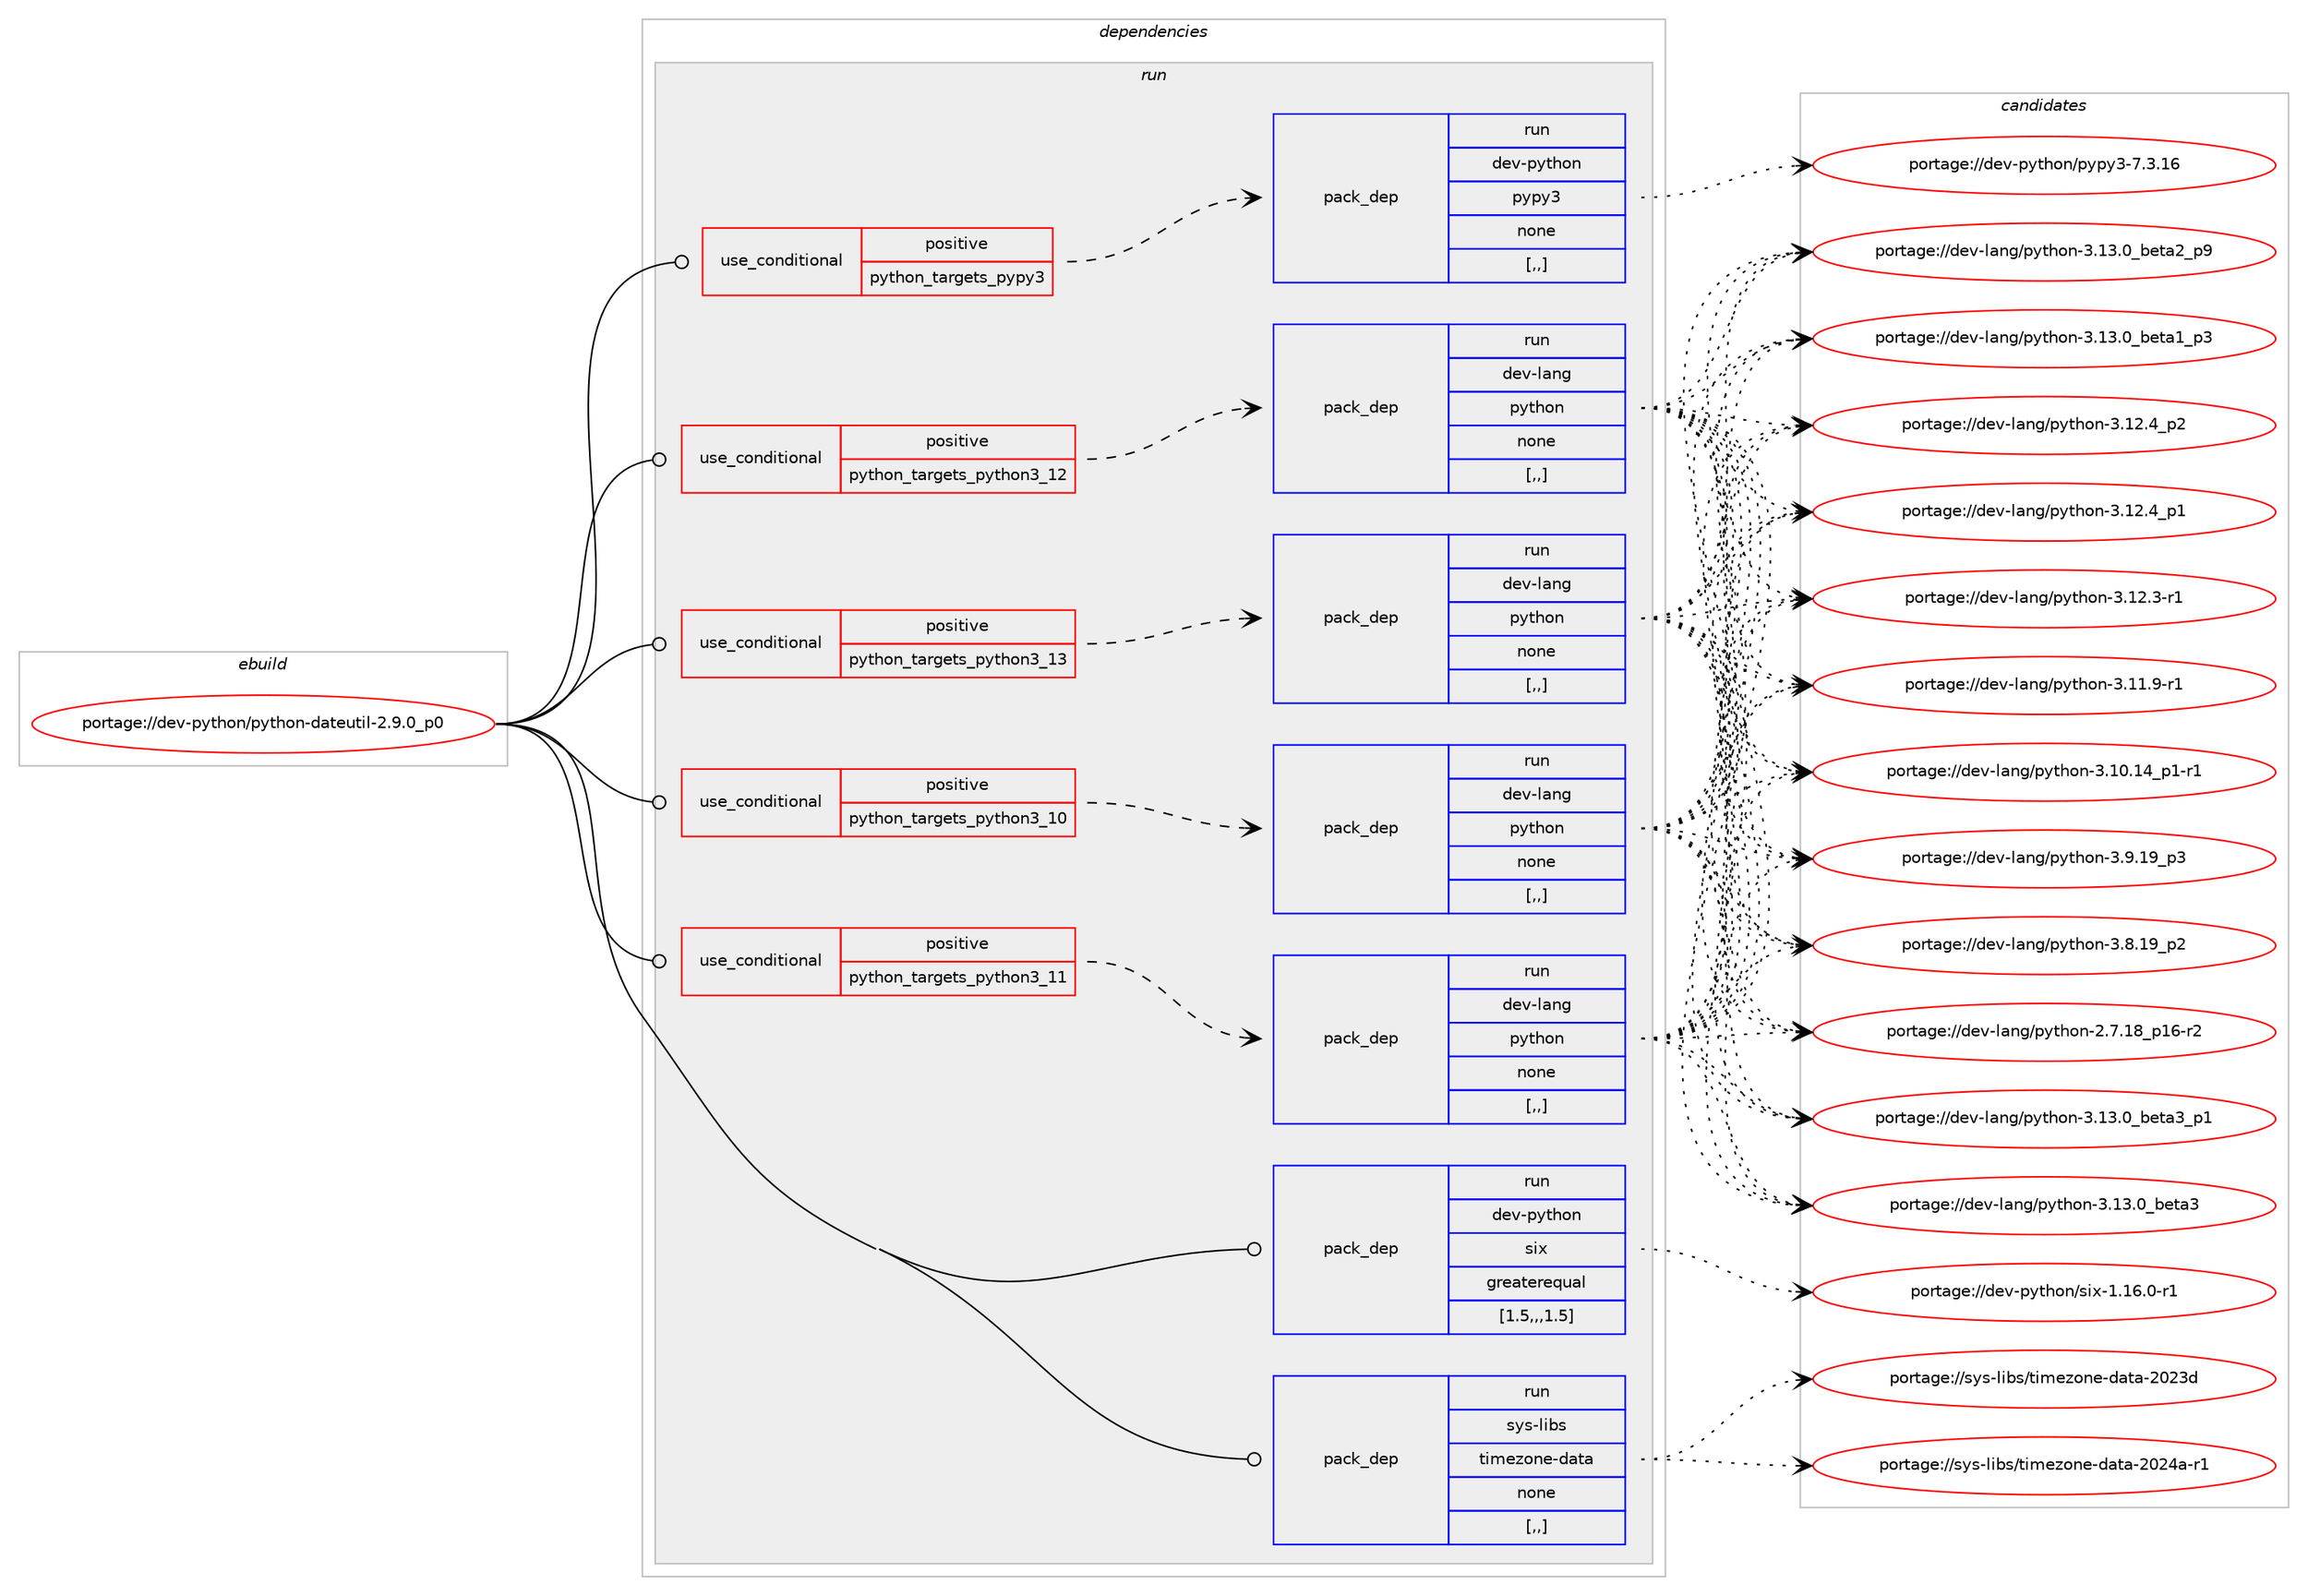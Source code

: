 digraph prolog {

# *************
# Graph options
# *************

newrank=true;
concentrate=true;
compound=true;
graph [rankdir=LR,fontname=Helvetica,fontsize=10,ranksep=1.5];#, ranksep=2.5, nodesep=0.2];
edge  [arrowhead=vee];
node  [fontname=Helvetica,fontsize=10];

# **********
# The ebuild
# **********

subgraph cluster_leftcol {
color=gray;
label=<<i>ebuild</i>>;
id [label="portage://dev-python/python-dateutil-2.9.0_p0", color=red, width=4, href="../dev-python/python-dateutil-2.9.0_p0.svg"];
}

# ****************
# The dependencies
# ****************

subgraph cluster_midcol {
color=gray;
label=<<i>dependencies</i>>;
subgraph cluster_compile {
fillcolor="#eeeeee";
style=filled;
label=<<i>compile</i>>;
}
subgraph cluster_compileandrun {
fillcolor="#eeeeee";
style=filled;
label=<<i>compile and run</i>>;
}
subgraph cluster_run {
fillcolor="#eeeeee";
style=filled;
label=<<i>run</i>>;
subgraph cond38037 {
dependency159367 [label=<<TABLE BORDER="0" CELLBORDER="1" CELLSPACING="0" CELLPADDING="4"><TR><TD ROWSPAN="3" CELLPADDING="10">use_conditional</TD></TR><TR><TD>positive</TD></TR><TR><TD>python_targets_pypy3</TD></TR></TABLE>>, shape=none, color=red];
subgraph pack120060 {
dependency159368 [label=<<TABLE BORDER="0" CELLBORDER="1" CELLSPACING="0" CELLPADDING="4" WIDTH="220"><TR><TD ROWSPAN="6" CELLPADDING="30">pack_dep</TD></TR><TR><TD WIDTH="110">run</TD></TR><TR><TD>dev-python</TD></TR><TR><TD>pypy3</TD></TR><TR><TD>none</TD></TR><TR><TD>[,,]</TD></TR></TABLE>>, shape=none, color=blue];
}
dependency159367:e -> dependency159368:w [weight=20,style="dashed",arrowhead="vee"];
}
id:e -> dependency159367:w [weight=20,style="solid",arrowhead="odot"];
subgraph cond38038 {
dependency159369 [label=<<TABLE BORDER="0" CELLBORDER="1" CELLSPACING="0" CELLPADDING="4"><TR><TD ROWSPAN="3" CELLPADDING="10">use_conditional</TD></TR><TR><TD>positive</TD></TR><TR><TD>python_targets_python3_10</TD></TR></TABLE>>, shape=none, color=red];
subgraph pack120061 {
dependency159370 [label=<<TABLE BORDER="0" CELLBORDER="1" CELLSPACING="0" CELLPADDING="4" WIDTH="220"><TR><TD ROWSPAN="6" CELLPADDING="30">pack_dep</TD></TR><TR><TD WIDTH="110">run</TD></TR><TR><TD>dev-lang</TD></TR><TR><TD>python</TD></TR><TR><TD>none</TD></TR><TR><TD>[,,]</TD></TR></TABLE>>, shape=none, color=blue];
}
dependency159369:e -> dependency159370:w [weight=20,style="dashed",arrowhead="vee"];
}
id:e -> dependency159369:w [weight=20,style="solid",arrowhead="odot"];
subgraph cond38039 {
dependency159371 [label=<<TABLE BORDER="0" CELLBORDER="1" CELLSPACING="0" CELLPADDING="4"><TR><TD ROWSPAN="3" CELLPADDING="10">use_conditional</TD></TR><TR><TD>positive</TD></TR><TR><TD>python_targets_python3_11</TD></TR></TABLE>>, shape=none, color=red];
subgraph pack120062 {
dependency159372 [label=<<TABLE BORDER="0" CELLBORDER="1" CELLSPACING="0" CELLPADDING="4" WIDTH="220"><TR><TD ROWSPAN="6" CELLPADDING="30">pack_dep</TD></TR><TR><TD WIDTH="110">run</TD></TR><TR><TD>dev-lang</TD></TR><TR><TD>python</TD></TR><TR><TD>none</TD></TR><TR><TD>[,,]</TD></TR></TABLE>>, shape=none, color=blue];
}
dependency159371:e -> dependency159372:w [weight=20,style="dashed",arrowhead="vee"];
}
id:e -> dependency159371:w [weight=20,style="solid",arrowhead="odot"];
subgraph cond38040 {
dependency159373 [label=<<TABLE BORDER="0" CELLBORDER="1" CELLSPACING="0" CELLPADDING="4"><TR><TD ROWSPAN="3" CELLPADDING="10">use_conditional</TD></TR><TR><TD>positive</TD></TR><TR><TD>python_targets_python3_12</TD></TR></TABLE>>, shape=none, color=red];
subgraph pack120063 {
dependency159374 [label=<<TABLE BORDER="0" CELLBORDER="1" CELLSPACING="0" CELLPADDING="4" WIDTH="220"><TR><TD ROWSPAN="6" CELLPADDING="30">pack_dep</TD></TR><TR><TD WIDTH="110">run</TD></TR><TR><TD>dev-lang</TD></TR><TR><TD>python</TD></TR><TR><TD>none</TD></TR><TR><TD>[,,]</TD></TR></TABLE>>, shape=none, color=blue];
}
dependency159373:e -> dependency159374:w [weight=20,style="dashed",arrowhead="vee"];
}
id:e -> dependency159373:w [weight=20,style="solid",arrowhead="odot"];
subgraph cond38041 {
dependency159375 [label=<<TABLE BORDER="0" CELLBORDER="1" CELLSPACING="0" CELLPADDING="4"><TR><TD ROWSPAN="3" CELLPADDING="10">use_conditional</TD></TR><TR><TD>positive</TD></TR><TR><TD>python_targets_python3_13</TD></TR></TABLE>>, shape=none, color=red];
subgraph pack120064 {
dependency159376 [label=<<TABLE BORDER="0" CELLBORDER="1" CELLSPACING="0" CELLPADDING="4" WIDTH="220"><TR><TD ROWSPAN="6" CELLPADDING="30">pack_dep</TD></TR><TR><TD WIDTH="110">run</TD></TR><TR><TD>dev-lang</TD></TR><TR><TD>python</TD></TR><TR><TD>none</TD></TR><TR><TD>[,,]</TD></TR></TABLE>>, shape=none, color=blue];
}
dependency159375:e -> dependency159376:w [weight=20,style="dashed",arrowhead="vee"];
}
id:e -> dependency159375:w [weight=20,style="solid",arrowhead="odot"];
subgraph pack120065 {
dependency159377 [label=<<TABLE BORDER="0" CELLBORDER="1" CELLSPACING="0" CELLPADDING="4" WIDTH="220"><TR><TD ROWSPAN="6" CELLPADDING="30">pack_dep</TD></TR><TR><TD WIDTH="110">run</TD></TR><TR><TD>dev-python</TD></TR><TR><TD>six</TD></TR><TR><TD>greaterequal</TD></TR><TR><TD>[1.5,,,1.5]</TD></TR></TABLE>>, shape=none, color=blue];
}
id:e -> dependency159377:w [weight=20,style="solid",arrowhead="odot"];
subgraph pack120066 {
dependency159378 [label=<<TABLE BORDER="0" CELLBORDER="1" CELLSPACING="0" CELLPADDING="4" WIDTH="220"><TR><TD ROWSPAN="6" CELLPADDING="30">pack_dep</TD></TR><TR><TD WIDTH="110">run</TD></TR><TR><TD>sys-libs</TD></TR><TR><TD>timezone-data</TD></TR><TR><TD>none</TD></TR><TR><TD>[,,]</TD></TR></TABLE>>, shape=none, color=blue];
}
id:e -> dependency159378:w [weight=20,style="solid",arrowhead="odot"];
}
}

# **************
# The candidates
# **************

subgraph cluster_choices {
rank=same;
color=gray;
label=<<i>candidates</i>>;

subgraph choice120060 {
color=black;
nodesep=1;
choice10010111845112121116104111110471121211121215145554651464954 [label="portage://dev-python/pypy3-7.3.16", color=red, width=4,href="../dev-python/pypy3-7.3.16.svg"];
dependency159368:e -> choice10010111845112121116104111110471121211121215145554651464954:w [style=dotted,weight="100"];
}
subgraph choice120061 {
color=black;
nodesep=1;
choice10010111845108971101034711212111610411111045514649514648959810111697519511249 [label="portage://dev-lang/python-3.13.0_beta3_p1", color=red, width=4,href="../dev-lang/python-3.13.0_beta3_p1.svg"];
choice1001011184510897110103471121211161041111104551464951464895981011169751 [label="portage://dev-lang/python-3.13.0_beta3", color=red, width=4,href="../dev-lang/python-3.13.0_beta3.svg"];
choice10010111845108971101034711212111610411111045514649514648959810111697509511257 [label="portage://dev-lang/python-3.13.0_beta2_p9", color=red, width=4,href="../dev-lang/python-3.13.0_beta2_p9.svg"];
choice10010111845108971101034711212111610411111045514649514648959810111697499511251 [label="portage://dev-lang/python-3.13.0_beta1_p3", color=red, width=4,href="../dev-lang/python-3.13.0_beta1_p3.svg"];
choice100101118451089711010347112121116104111110455146495046529511250 [label="portage://dev-lang/python-3.12.4_p2", color=red, width=4,href="../dev-lang/python-3.12.4_p2.svg"];
choice100101118451089711010347112121116104111110455146495046529511249 [label="portage://dev-lang/python-3.12.4_p1", color=red, width=4,href="../dev-lang/python-3.12.4_p1.svg"];
choice100101118451089711010347112121116104111110455146495046514511449 [label="portage://dev-lang/python-3.12.3-r1", color=red, width=4,href="../dev-lang/python-3.12.3-r1.svg"];
choice100101118451089711010347112121116104111110455146494946574511449 [label="portage://dev-lang/python-3.11.9-r1", color=red, width=4,href="../dev-lang/python-3.11.9-r1.svg"];
choice100101118451089711010347112121116104111110455146494846495295112494511449 [label="portage://dev-lang/python-3.10.14_p1-r1", color=red, width=4,href="../dev-lang/python-3.10.14_p1-r1.svg"];
choice100101118451089711010347112121116104111110455146574649579511251 [label="portage://dev-lang/python-3.9.19_p3", color=red, width=4,href="../dev-lang/python-3.9.19_p3.svg"];
choice100101118451089711010347112121116104111110455146564649579511250 [label="portage://dev-lang/python-3.8.19_p2", color=red, width=4,href="../dev-lang/python-3.8.19_p2.svg"];
choice100101118451089711010347112121116104111110455046554649569511249544511450 [label="portage://dev-lang/python-2.7.18_p16-r2", color=red, width=4,href="../dev-lang/python-2.7.18_p16-r2.svg"];
dependency159370:e -> choice10010111845108971101034711212111610411111045514649514648959810111697519511249:w [style=dotted,weight="100"];
dependency159370:e -> choice1001011184510897110103471121211161041111104551464951464895981011169751:w [style=dotted,weight="100"];
dependency159370:e -> choice10010111845108971101034711212111610411111045514649514648959810111697509511257:w [style=dotted,weight="100"];
dependency159370:e -> choice10010111845108971101034711212111610411111045514649514648959810111697499511251:w [style=dotted,weight="100"];
dependency159370:e -> choice100101118451089711010347112121116104111110455146495046529511250:w [style=dotted,weight="100"];
dependency159370:e -> choice100101118451089711010347112121116104111110455146495046529511249:w [style=dotted,weight="100"];
dependency159370:e -> choice100101118451089711010347112121116104111110455146495046514511449:w [style=dotted,weight="100"];
dependency159370:e -> choice100101118451089711010347112121116104111110455146494946574511449:w [style=dotted,weight="100"];
dependency159370:e -> choice100101118451089711010347112121116104111110455146494846495295112494511449:w [style=dotted,weight="100"];
dependency159370:e -> choice100101118451089711010347112121116104111110455146574649579511251:w [style=dotted,weight="100"];
dependency159370:e -> choice100101118451089711010347112121116104111110455146564649579511250:w [style=dotted,weight="100"];
dependency159370:e -> choice100101118451089711010347112121116104111110455046554649569511249544511450:w [style=dotted,weight="100"];
}
subgraph choice120062 {
color=black;
nodesep=1;
choice10010111845108971101034711212111610411111045514649514648959810111697519511249 [label="portage://dev-lang/python-3.13.0_beta3_p1", color=red, width=4,href="../dev-lang/python-3.13.0_beta3_p1.svg"];
choice1001011184510897110103471121211161041111104551464951464895981011169751 [label="portage://dev-lang/python-3.13.0_beta3", color=red, width=4,href="../dev-lang/python-3.13.0_beta3.svg"];
choice10010111845108971101034711212111610411111045514649514648959810111697509511257 [label="portage://dev-lang/python-3.13.0_beta2_p9", color=red, width=4,href="../dev-lang/python-3.13.0_beta2_p9.svg"];
choice10010111845108971101034711212111610411111045514649514648959810111697499511251 [label="portage://dev-lang/python-3.13.0_beta1_p3", color=red, width=4,href="../dev-lang/python-3.13.0_beta1_p3.svg"];
choice100101118451089711010347112121116104111110455146495046529511250 [label="portage://dev-lang/python-3.12.4_p2", color=red, width=4,href="../dev-lang/python-3.12.4_p2.svg"];
choice100101118451089711010347112121116104111110455146495046529511249 [label="portage://dev-lang/python-3.12.4_p1", color=red, width=4,href="../dev-lang/python-3.12.4_p1.svg"];
choice100101118451089711010347112121116104111110455146495046514511449 [label="portage://dev-lang/python-3.12.3-r1", color=red, width=4,href="../dev-lang/python-3.12.3-r1.svg"];
choice100101118451089711010347112121116104111110455146494946574511449 [label="portage://dev-lang/python-3.11.9-r1", color=red, width=4,href="../dev-lang/python-3.11.9-r1.svg"];
choice100101118451089711010347112121116104111110455146494846495295112494511449 [label="portage://dev-lang/python-3.10.14_p1-r1", color=red, width=4,href="../dev-lang/python-3.10.14_p1-r1.svg"];
choice100101118451089711010347112121116104111110455146574649579511251 [label="portage://dev-lang/python-3.9.19_p3", color=red, width=4,href="../dev-lang/python-3.9.19_p3.svg"];
choice100101118451089711010347112121116104111110455146564649579511250 [label="portage://dev-lang/python-3.8.19_p2", color=red, width=4,href="../dev-lang/python-3.8.19_p2.svg"];
choice100101118451089711010347112121116104111110455046554649569511249544511450 [label="portage://dev-lang/python-2.7.18_p16-r2", color=red, width=4,href="../dev-lang/python-2.7.18_p16-r2.svg"];
dependency159372:e -> choice10010111845108971101034711212111610411111045514649514648959810111697519511249:w [style=dotted,weight="100"];
dependency159372:e -> choice1001011184510897110103471121211161041111104551464951464895981011169751:w [style=dotted,weight="100"];
dependency159372:e -> choice10010111845108971101034711212111610411111045514649514648959810111697509511257:w [style=dotted,weight="100"];
dependency159372:e -> choice10010111845108971101034711212111610411111045514649514648959810111697499511251:w [style=dotted,weight="100"];
dependency159372:e -> choice100101118451089711010347112121116104111110455146495046529511250:w [style=dotted,weight="100"];
dependency159372:e -> choice100101118451089711010347112121116104111110455146495046529511249:w [style=dotted,weight="100"];
dependency159372:e -> choice100101118451089711010347112121116104111110455146495046514511449:w [style=dotted,weight="100"];
dependency159372:e -> choice100101118451089711010347112121116104111110455146494946574511449:w [style=dotted,weight="100"];
dependency159372:e -> choice100101118451089711010347112121116104111110455146494846495295112494511449:w [style=dotted,weight="100"];
dependency159372:e -> choice100101118451089711010347112121116104111110455146574649579511251:w [style=dotted,weight="100"];
dependency159372:e -> choice100101118451089711010347112121116104111110455146564649579511250:w [style=dotted,weight="100"];
dependency159372:e -> choice100101118451089711010347112121116104111110455046554649569511249544511450:w [style=dotted,weight="100"];
}
subgraph choice120063 {
color=black;
nodesep=1;
choice10010111845108971101034711212111610411111045514649514648959810111697519511249 [label="portage://dev-lang/python-3.13.0_beta3_p1", color=red, width=4,href="../dev-lang/python-3.13.0_beta3_p1.svg"];
choice1001011184510897110103471121211161041111104551464951464895981011169751 [label="portage://dev-lang/python-3.13.0_beta3", color=red, width=4,href="../dev-lang/python-3.13.0_beta3.svg"];
choice10010111845108971101034711212111610411111045514649514648959810111697509511257 [label="portage://dev-lang/python-3.13.0_beta2_p9", color=red, width=4,href="../dev-lang/python-3.13.0_beta2_p9.svg"];
choice10010111845108971101034711212111610411111045514649514648959810111697499511251 [label="portage://dev-lang/python-3.13.0_beta1_p3", color=red, width=4,href="../dev-lang/python-3.13.0_beta1_p3.svg"];
choice100101118451089711010347112121116104111110455146495046529511250 [label="portage://dev-lang/python-3.12.4_p2", color=red, width=4,href="../dev-lang/python-3.12.4_p2.svg"];
choice100101118451089711010347112121116104111110455146495046529511249 [label="portage://dev-lang/python-3.12.4_p1", color=red, width=4,href="../dev-lang/python-3.12.4_p1.svg"];
choice100101118451089711010347112121116104111110455146495046514511449 [label="portage://dev-lang/python-3.12.3-r1", color=red, width=4,href="../dev-lang/python-3.12.3-r1.svg"];
choice100101118451089711010347112121116104111110455146494946574511449 [label="portage://dev-lang/python-3.11.9-r1", color=red, width=4,href="../dev-lang/python-3.11.9-r1.svg"];
choice100101118451089711010347112121116104111110455146494846495295112494511449 [label="portage://dev-lang/python-3.10.14_p1-r1", color=red, width=4,href="../dev-lang/python-3.10.14_p1-r1.svg"];
choice100101118451089711010347112121116104111110455146574649579511251 [label="portage://dev-lang/python-3.9.19_p3", color=red, width=4,href="../dev-lang/python-3.9.19_p3.svg"];
choice100101118451089711010347112121116104111110455146564649579511250 [label="portage://dev-lang/python-3.8.19_p2", color=red, width=4,href="../dev-lang/python-3.8.19_p2.svg"];
choice100101118451089711010347112121116104111110455046554649569511249544511450 [label="portage://dev-lang/python-2.7.18_p16-r2", color=red, width=4,href="../dev-lang/python-2.7.18_p16-r2.svg"];
dependency159374:e -> choice10010111845108971101034711212111610411111045514649514648959810111697519511249:w [style=dotted,weight="100"];
dependency159374:e -> choice1001011184510897110103471121211161041111104551464951464895981011169751:w [style=dotted,weight="100"];
dependency159374:e -> choice10010111845108971101034711212111610411111045514649514648959810111697509511257:w [style=dotted,weight="100"];
dependency159374:e -> choice10010111845108971101034711212111610411111045514649514648959810111697499511251:w [style=dotted,weight="100"];
dependency159374:e -> choice100101118451089711010347112121116104111110455146495046529511250:w [style=dotted,weight="100"];
dependency159374:e -> choice100101118451089711010347112121116104111110455146495046529511249:w [style=dotted,weight="100"];
dependency159374:e -> choice100101118451089711010347112121116104111110455146495046514511449:w [style=dotted,weight="100"];
dependency159374:e -> choice100101118451089711010347112121116104111110455146494946574511449:w [style=dotted,weight="100"];
dependency159374:e -> choice100101118451089711010347112121116104111110455146494846495295112494511449:w [style=dotted,weight="100"];
dependency159374:e -> choice100101118451089711010347112121116104111110455146574649579511251:w [style=dotted,weight="100"];
dependency159374:e -> choice100101118451089711010347112121116104111110455146564649579511250:w [style=dotted,weight="100"];
dependency159374:e -> choice100101118451089711010347112121116104111110455046554649569511249544511450:w [style=dotted,weight="100"];
}
subgraph choice120064 {
color=black;
nodesep=1;
choice10010111845108971101034711212111610411111045514649514648959810111697519511249 [label="portage://dev-lang/python-3.13.0_beta3_p1", color=red, width=4,href="../dev-lang/python-3.13.0_beta3_p1.svg"];
choice1001011184510897110103471121211161041111104551464951464895981011169751 [label="portage://dev-lang/python-3.13.0_beta3", color=red, width=4,href="../dev-lang/python-3.13.0_beta3.svg"];
choice10010111845108971101034711212111610411111045514649514648959810111697509511257 [label="portage://dev-lang/python-3.13.0_beta2_p9", color=red, width=4,href="../dev-lang/python-3.13.0_beta2_p9.svg"];
choice10010111845108971101034711212111610411111045514649514648959810111697499511251 [label="portage://dev-lang/python-3.13.0_beta1_p3", color=red, width=4,href="../dev-lang/python-3.13.0_beta1_p3.svg"];
choice100101118451089711010347112121116104111110455146495046529511250 [label="portage://dev-lang/python-3.12.4_p2", color=red, width=4,href="../dev-lang/python-3.12.4_p2.svg"];
choice100101118451089711010347112121116104111110455146495046529511249 [label="portage://dev-lang/python-3.12.4_p1", color=red, width=4,href="../dev-lang/python-3.12.4_p1.svg"];
choice100101118451089711010347112121116104111110455146495046514511449 [label="portage://dev-lang/python-3.12.3-r1", color=red, width=4,href="../dev-lang/python-3.12.3-r1.svg"];
choice100101118451089711010347112121116104111110455146494946574511449 [label="portage://dev-lang/python-3.11.9-r1", color=red, width=4,href="../dev-lang/python-3.11.9-r1.svg"];
choice100101118451089711010347112121116104111110455146494846495295112494511449 [label="portage://dev-lang/python-3.10.14_p1-r1", color=red, width=4,href="../dev-lang/python-3.10.14_p1-r1.svg"];
choice100101118451089711010347112121116104111110455146574649579511251 [label="portage://dev-lang/python-3.9.19_p3", color=red, width=4,href="../dev-lang/python-3.9.19_p3.svg"];
choice100101118451089711010347112121116104111110455146564649579511250 [label="portage://dev-lang/python-3.8.19_p2", color=red, width=4,href="../dev-lang/python-3.8.19_p2.svg"];
choice100101118451089711010347112121116104111110455046554649569511249544511450 [label="portage://dev-lang/python-2.7.18_p16-r2", color=red, width=4,href="../dev-lang/python-2.7.18_p16-r2.svg"];
dependency159376:e -> choice10010111845108971101034711212111610411111045514649514648959810111697519511249:w [style=dotted,weight="100"];
dependency159376:e -> choice1001011184510897110103471121211161041111104551464951464895981011169751:w [style=dotted,weight="100"];
dependency159376:e -> choice10010111845108971101034711212111610411111045514649514648959810111697509511257:w [style=dotted,weight="100"];
dependency159376:e -> choice10010111845108971101034711212111610411111045514649514648959810111697499511251:w [style=dotted,weight="100"];
dependency159376:e -> choice100101118451089711010347112121116104111110455146495046529511250:w [style=dotted,weight="100"];
dependency159376:e -> choice100101118451089711010347112121116104111110455146495046529511249:w [style=dotted,weight="100"];
dependency159376:e -> choice100101118451089711010347112121116104111110455146495046514511449:w [style=dotted,weight="100"];
dependency159376:e -> choice100101118451089711010347112121116104111110455146494946574511449:w [style=dotted,weight="100"];
dependency159376:e -> choice100101118451089711010347112121116104111110455146494846495295112494511449:w [style=dotted,weight="100"];
dependency159376:e -> choice100101118451089711010347112121116104111110455146574649579511251:w [style=dotted,weight="100"];
dependency159376:e -> choice100101118451089711010347112121116104111110455146564649579511250:w [style=dotted,weight="100"];
dependency159376:e -> choice100101118451089711010347112121116104111110455046554649569511249544511450:w [style=dotted,weight="100"];
}
subgraph choice120065 {
color=black;
nodesep=1;
choice1001011184511212111610411111047115105120454946495446484511449 [label="portage://dev-python/six-1.16.0-r1", color=red, width=4,href="../dev-python/six-1.16.0-r1.svg"];
dependency159377:e -> choice1001011184511212111610411111047115105120454946495446484511449:w [style=dotted,weight="100"];
}
subgraph choice120066 {
color=black;
nodesep=1;
choice1151211154510810598115471161051091011221111101014510097116974550485052974511449 [label="portage://sys-libs/timezone-data-2024a-r1", color=red, width=4,href="../sys-libs/timezone-data-2024a-r1.svg"];
choice1151211154510810598115471161051091011221111101014510097116974550485051100 [label="portage://sys-libs/timezone-data-2023d", color=red, width=4,href="../sys-libs/timezone-data-2023d.svg"];
dependency159378:e -> choice1151211154510810598115471161051091011221111101014510097116974550485052974511449:w [style=dotted,weight="100"];
dependency159378:e -> choice1151211154510810598115471161051091011221111101014510097116974550485051100:w [style=dotted,weight="100"];
}
}

}
